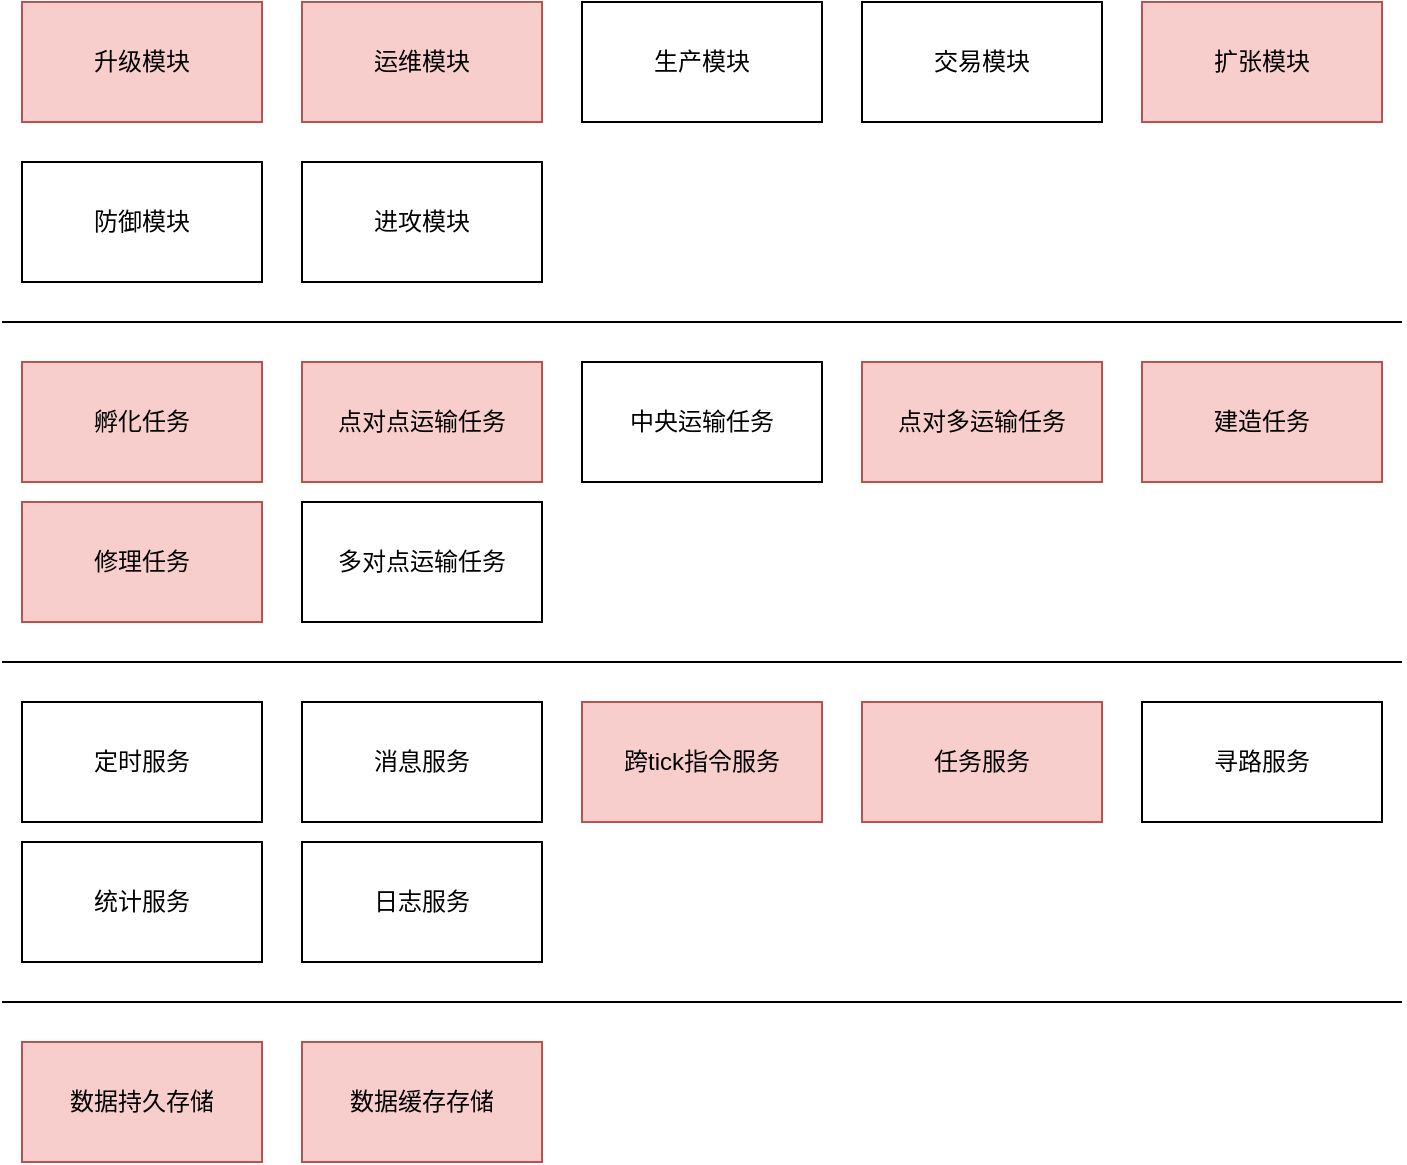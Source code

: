 <mxfile version="14.9.5" type="device" pages="4"><diagram id="MH-Q5plA5P4-Qs8AW_DK" name="分层设计与程序流"><mxGraphModel dx="1204" dy="525" grid="1" gridSize="10" guides="1" tooltips="1" connect="1" arrows="1" fold="1" page="1" pageScale="1" pageWidth="827" pageHeight="1169" math="0" shadow="0"><root><mxCell id="0"/><mxCell id="1" parent="0"/><mxCell id="sSMuCe203VundGCrOY8y-3" value="定时服务" style="rounded=0;whiteSpace=wrap;html=1;" parent="1" vertex="1"><mxGeometry x="200" y="440" width="120" height="60" as="geometry"/></mxCell><mxCell id="sSMuCe203VundGCrOY8y-4" value="跨tick指令服务" style="rounded=0;whiteSpace=wrap;html=1;fillColor=#f8cecc;strokeColor=#b85450;" parent="1" vertex="1"><mxGeometry x="480" y="440" width="120" height="60" as="geometry"/></mxCell><mxCell id="sSMuCe203VundGCrOY8y-5" value="任务服务" style="rounded=0;whiteSpace=wrap;html=1;fillColor=#f8cecc;strokeColor=#b85450;" parent="1" vertex="1"><mxGeometry x="620" y="440" width="120" height="60" as="geometry"/></mxCell><mxCell id="sSMuCe203VundGCrOY8y-6" value="统计服务" style="rounded=0;whiteSpace=wrap;html=1;" parent="1" vertex="1"><mxGeometry x="200" y="510" width="120" height="60" as="geometry"/></mxCell><mxCell id="sSMuCe203VundGCrOY8y-7" value="日志服务" style="rounded=0;whiteSpace=wrap;html=1;" parent="1" vertex="1"><mxGeometry x="340" y="510" width="120" height="60" as="geometry"/></mxCell><mxCell id="sSMuCe203VundGCrOY8y-8" value="消息服务" style="rounded=0;whiteSpace=wrap;html=1;" parent="1" vertex="1"><mxGeometry x="340" y="440" width="120" height="60" as="geometry"/></mxCell><mxCell id="sSMuCe203VundGCrOY8y-9" value="数据持久存储" style="rounded=0;whiteSpace=wrap;html=1;fillColor=#f8cecc;strokeColor=#b85450;" parent="1" vertex="1"><mxGeometry x="200" y="610" width="120" height="60" as="geometry"/></mxCell><mxCell id="sSMuCe203VundGCrOY8y-10" value="数据缓存存储" style="rounded=0;whiteSpace=wrap;html=1;fillColor=#f8cecc;strokeColor=#b85450;" parent="1" vertex="1"><mxGeometry x="340" y="610" width="120" height="60" as="geometry"/></mxCell><mxCell id="sSMuCe203VundGCrOY8y-11" value="点对多运输任务" style="rounded=0;whiteSpace=wrap;html=1;fillColor=#f8cecc;strokeColor=#b85450;" parent="1" vertex="1"><mxGeometry x="620" y="270" width="120" height="60" as="geometry"/></mxCell><mxCell id="sSMuCe203VundGCrOY8y-12" value="寻路服务" style="rounded=0;whiteSpace=wrap;html=1;" parent="1" vertex="1"><mxGeometry x="760" y="440" width="120" height="60" as="geometry"/></mxCell><mxCell id="sSMuCe203VundGCrOY8y-16" value="孵化任务" style="rounded=0;whiteSpace=wrap;html=1;fillColor=#f8cecc;strokeColor=#b85450;" parent="1" vertex="1"><mxGeometry x="200" y="270" width="120" height="60" as="geometry"/></mxCell><mxCell id="sSMuCe203VundGCrOY8y-17" value="中央运输任务" style="rounded=0;whiteSpace=wrap;html=1;" parent="1" vertex="1"><mxGeometry x="480" y="270" width="120" height="60" as="geometry"/></mxCell><mxCell id="sSMuCe203VundGCrOY8y-18" value="点对点运输任务" style="rounded=0;whiteSpace=wrap;html=1;fillColor=#f8cecc;strokeColor=#b85450;" parent="1" vertex="1"><mxGeometry x="340" y="270" width="120" height="60" as="geometry"/></mxCell><mxCell id="sSMuCe203VundGCrOY8y-20" value="升级模块" style="rounded=0;whiteSpace=wrap;html=1;fillColor=#f8cecc;strokeColor=#b85450;" parent="1" vertex="1"><mxGeometry x="200" y="90" width="120" height="60" as="geometry"/></mxCell><mxCell id="sSMuCe203VundGCrOY8y-21" value="建造任务" style="rounded=0;whiteSpace=wrap;html=1;fillColor=#f8cecc;strokeColor=#b85450;" parent="1" vertex="1"><mxGeometry x="760" y="270" width="120" height="60" as="geometry"/></mxCell><mxCell id="sSMuCe203VundGCrOY8y-22" value="修理任务" style="rounded=0;whiteSpace=wrap;html=1;fillColor=#f8cecc;strokeColor=#b85450;" parent="1" vertex="1"><mxGeometry x="200" y="340" width="120" height="60" as="geometry"/></mxCell><mxCell id="sSMuCe203VundGCrOY8y-23" value="多对点运输任务" style="rounded=0;whiteSpace=wrap;html=1;" parent="1" vertex="1"><mxGeometry x="340" y="340" width="120" height="60" as="geometry"/></mxCell><mxCell id="sSMuCe203VundGCrOY8y-26" value="生产模块" style="rounded=0;whiteSpace=wrap;html=1;" parent="1" vertex="1"><mxGeometry x="480" y="90" width="120" height="60" as="geometry"/></mxCell><mxCell id="sSMuCe203VundGCrOY8y-28" value="交易模块" style="rounded=0;whiteSpace=wrap;html=1;" parent="1" vertex="1"><mxGeometry x="620" y="90" width="120" height="60" as="geometry"/></mxCell><mxCell id="sSMuCe203VundGCrOY8y-29" value="扩张模块" style="rounded=0;whiteSpace=wrap;html=1;fillColor=#f8cecc;strokeColor=#b85450;" parent="1" vertex="1"><mxGeometry x="760" y="90" width="120" height="60" as="geometry"/></mxCell><mxCell id="sSMuCe203VundGCrOY8y-32" value="运维模块" style="rounded=0;whiteSpace=wrap;html=1;fillColor=#f8cecc;strokeColor=#b85450;" parent="1" vertex="1"><mxGeometry x="340" y="90" width="120" height="60" as="geometry"/></mxCell><mxCell id="sSMuCe203VundGCrOY8y-34" value="防御模块" style="rounded=0;whiteSpace=wrap;html=1;" parent="1" vertex="1"><mxGeometry x="200" y="170" width="120" height="60" as="geometry"/></mxCell><mxCell id="sSMuCe203VundGCrOY8y-35" value="进攻模块" style="rounded=0;whiteSpace=wrap;html=1;" parent="1" vertex="1"><mxGeometry x="340" y="170" width="120" height="60" as="geometry"/></mxCell><mxCell id="sSMuCe203VundGCrOY8y-36" value="" style="endArrow=none;html=1;" parent="1" edge="1"><mxGeometry width="50" height="50" relative="1" as="geometry"><mxPoint x="190" y="590" as="sourcePoint"/><mxPoint x="890" y="590" as="targetPoint"/></mxGeometry></mxCell><mxCell id="sSMuCe203VundGCrOY8y-37" value="" style="endArrow=none;html=1;" parent="1" edge="1"><mxGeometry width="50" height="50" relative="1" as="geometry"><mxPoint x="190.0" y="420" as="sourcePoint"/><mxPoint x="890" y="420" as="targetPoint"/></mxGeometry></mxCell><mxCell id="sSMuCe203VundGCrOY8y-38" value="" style="endArrow=none;html=1;" parent="1" edge="1"><mxGeometry width="50" height="50" relative="1" as="geometry"><mxPoint x="190.0" y="250" as="sourcePoint"/><mxPoint x="890" y="250" as="targetPoint"/></mxGeometry></mxCell></root></mxGraphModel></diagram><diagram id="bZofzkicg-cqEU2wM-yp" name="指令服务"><mxGraphModel dx="1790" dy="867" grid="1" gridSize="10" guides="1" tooltips="1" connect="1" arrows="1" fold="1" page="1" pageScale="1" pageWidth="827" pageHeight="1169" math="0" shadow="0"><root><mxCell id="pk6rObN_2bt7nUWs1waG-0"/><mxCell id="pk6rObN_2bt7nUWs1waG-1" parent="pk6rObN_2bt7nUWs1waG-0"/><mxCell id="6BDF2fIPzamiq4yHvUlz-0" value="&lt;h1&gt;指令&lt;/h1&gt;&lt;p&gt;指令，是操作游戏对象的最小单元。&lt;br&gt;指令隶属于某一任务，但是不存储任务信息。&lt;br&gt;指令可以序列化。&lt;br&gt;指令的执行结果为成功/执行中/失败。&lt;br&gt;指令通过A.B(...[])的方式执行。&lt;br&gt;方法通过字典+闭包的方法序列化。&lt;/p&gt;" style="text;html=1;strokeColor=none;fillColor=none;spacing=5;spacingTop=-20;whiteSpace=wrap;overflow=hidden;rounded=0;" parent="pk6rObN_2bt7nUWs1waG-1" vertex="1"><mxGeometry x="20" y="20" width="260" height="140" as="geometry"/></mxCell><mxCell id="9OD3if9w4xe7mN_TM8-T-0" value="Action" style="swimlane;fontStyle=0;childLayout=stackLayout;horizontal=1;startSize=26;horizontalStack=0;resizeParent=1;resizeParentMax=0;resizeLast=0;collapsible=1;marginBottom=0;" parent="pk6rObN_2bt7nUWs1waG-1" vertex="1"><mxGeometry x="290" y="20" width="140" height="130" as="geometry"/></mxCell><mxCell id="9OD3if9w4xe7mN_TM8-T-1" value="id" style="text;strokeColor=none;fillColor=none;align=left;verticalAlign=top;spacingLeft=4;spacingRight=4;overflow=hidden;rotatable=0;points=[[0,0.5],[1,0.5]];portConstraint=eastwest;" parent="9OD3if9w4xe7mN_TM8-T-0" vertex="1"><mxGeometry y="26" width="140" height="26" as="geometry"/></mxCell><mxCell id="9OD3if9w4xe7mN_TM8-T-2" value="operatorId" style="text;strokeColor=none;fillColor=none;align=left;verticalAlign=top;spacingLeft=4;spacingRight=4;overflow=hidden;rotatable=0;points=[[0,0.5],[1,0.5]];portConstraint=eastwest;" parent="9OD3if9w4xe7mN_TM8-T-0" vertex="1"><mxGeometry y="52" width="140" height="26" as="geometry"/></mxCell><mxCell id="9OD3if9w4xe7mN_TM8-T-3" value="method" style="text;strokeColor=none;fillColor=none;align=left;verticalAlign=top;spacingLeft=4;spacingRight=4;overflow=hidden;rotatable=0;points=[[0,0.5],[1,0.5]];portConstraint=eastwest;" parent="9OD3if9w4xe7mN_TM8-T-0" vertex="1"><mxGeometry y="78" width="140" height="26" as="geometry"/></mxCell><mxCell id="9OD3if9w4xe7mN_TM8-T-6" value="parameter" style="text;strokeColor=none;fillColor=none;align=left;verticalAlign=top;spacingLeft=4;spacingRight=4;overflow=hidden;rotatable=0;points=[[0,0.5],[1,0.5]];portConstraint=eastwest;" parent="9OD3if9w4xe7mN_TM8-T-0" vertex="1"><mxGeometry y="104" width="140" height="26" as="geometry"/></mxCell></root></mxGraphModel></diagram><diagram id="upiHLmW3_CNQu6VD86jg" name="任务执行"><mxGraphModel dx="1790" dy="867" grid="1" gridSize="10" guides="1" tooltips="1" connect="1" arrows="1" fold="1" page="1" pageScale="1" pageWidth="827" pageHeight="1169" math="0" shadow="0"><root><mxCell id="4nrfzQoFcRrVOmHZRwtS-0"/><mxCell id="4nrfzQoFcRrVOmHZRwtS-1" parent="4nrfzQoFcRrVOmHZRwtS-0"/><mxCell id="4nrfzQoFcRrVOmHZRwtS-2" value="&lt;h1&gt;定义&lt;/h1&gt;&lt;p&gt;任务是有限的指令的集合，指令全部执行完成，意味着任务的完成。&lt;br&gt;任务的状态：排队中/执行中/已完成/已终止。&lt;br&gt;任务的执行，需要执行者和资源。&lt;br&gt;任务完成或终止时，立刻释放执行者，下tick开始释放资源。&lt;br&gt;任务一旦发布，不得修改，只能终止。&lt;br&gt;&lt;br&gt;&lt;/p&gt;" style="text;html=1;strokeColor=none;fillColor=none;spacing=5;spacingTop=-20;whiteSpace=wrap;overflow=hidden;rounded=0;" parent="4nrfzQoFcRrVOmHZRwtS-1" vertex="1"><mxGeometry x="320" y="120" width="320" height="170" as="geometry"/></mxCell><mxCell id="AFtzZjIPQu5zaDBWpVP4-6" style="edgeStyle=orthogonalEdgeStyle;rounded=0;orthogonalLoop=1;jettySize=auto;html=1;entryX=0;entryY=0.5;entryDx=0;entryDy=0;" parent="4nrfzQoFcRrVOmHZRwtS-1" source="AFtzZjIPQu5zaDBWpVP4-0" target="AFtzZjIPQu5zaDBWpVP4-1" edge="1"><mxGeometry relative="1" as="geometry"/></mxCell><mxCell id="AFtzZjIPQu5zaDBWpVP4-0" value="开始" style="ellipse;whiteSpace=wrap;html=1;aspect=fixed;" parent="4nrfzQoFcRrVOmHZRwtS-1" vertex="1"><mxGeometry x="150" y="310" width="80" height="80" as="geometry"/></mxCell><mxCell id="AFtzZjIPQu5zaDBWpVP4-7" style="edgeStyle=orthogonalEdgeStyle;rounded=0;orthogonalLoop=1;jettySize=auto;html=1;entryX=0;entryY=0.5;entryDx=0;entryDy=0;" parent="4nrfzQoFcRrVOmHZRwtS-1" source="AFtzZjIPQu5zaDBWpVP4-1" target="AFtzZjIPQu5zaDBWpVP4-2" edge="1"><mxGeometry relative="1" as="geometry"/></mxCell><mxCell id="AFtzZjIPQu5zaDBWpVP4-1" value="指令1" style="whiteSpace=wrap;html=1;aspect=fixed;" parent="4nrfzQoFcRrVOmHZRwtS-1" vertex="1"><mxGeometry x="280" y="310" width="80" height="80" as="geometry"/></mxCell><mxCell id="AFtzZjIPQu5zaDBWpVP4-8" style="edgeStyle=orthogonalEdgeStyle;rounded=0;orthogonalLoop=1;jettySize=auto;html=1;" parent="4nrfzQoFcRrVOmHZRwtS-1" source="AFtzZjIPQu5zaDBWpVP4-2" target="AFtzZjIPQu5zaDBWpVP4-4" edge="1"><mxGeometry relative="1" as="geometry"/></mxCell><mxCell id="AFtzZjIPQu5zaDBWpVP4-2" value="指令2" style="whiteSpace=wrap;html=1;aspect=fixed;" parent="4nrfzQoFcRrVOmHZRwtS-1" vertex="1"><mxGeometry x="410" y="310" width="80" height="80" as="geometry"/></mxCell><mxCell id="AFtzZjIPQu5zaDBWpVP4-4" value="结束" style="ellipse;whiteSpace=wrap;html=1;aspect=fixed;" parent="4nrfzQoFcRrVOmHZRwtS-1" vertex="1"><mxGeometry x="540" y="310" width="80" height="80" as="geometry"/></mxCell><mxCell id="AFtzZjIPQu5zaDBWpVP4-17" style="edgeStyle=orthogonalEdgeStyle;rounded=0;orthogonalLoop=1;jettySize=auto;html=1;" parent="4nrfzQoFcRrVOmHZRwtS-1" source="AFtzZjIPQu5zaDBWpVP4-10" target="AFtzZjIPQu5zaDBWpVP4-16" edge="1"><mxGeometry relative="1" as="geometry"/></mxCell><mxCell id="AFtzZjIPQu5zaDBWpVP4-10" value="开始" style="ellipse;whiteSpace=wrap;html=1;aspect=fixed;" parent="4nrfzQoFcRrVOmHZRwtS-1" vertex="1"><mxGeometry x="10" y="505" width="80" height="80" as="geometry"/></mxCell><mxCell id="AFtzZjIPQu5zaDBWpVP4-15" value="结束" style="ellipse;whiteSpace=wrap;html=1;aspect=fixed;" parent="4nrfzQoFcRrVOmHZRwtS-1" vertex="1"><mxGeometry x="660" y="505" width="80" height="80" as="geometry"/></mxCell><mxCell id="AFtzZjIPQu5zaDBWpVP4-23" style="edgeStyle=orthogonalEdgeStyle;rounded=0;orthogonalLoop=1;jettySize=auto;html=1;exitX=1;exitY=0;exitDx=0;exitDy=0;entryX=0;entryY=0.5;entryDx=0;entryDy=0;" parent="4nrfzQoFcRrVOmHZRwtS-1" source="AFtzZjIPQu5zaDBWpVP4-16" target="AFtzZjIPQu5zaDBWpVP4-21" edge="1"><mxGeometry relative="1" as="geometry"/></mxCell><mxCell id="AFtzZjIPQu5zaDBWpVP4-28" style="edgeStyle=orthogonalEdgeStyle;rounded=0;orthogonalLoop=1;jettySize=auto;html=1;exitX=1;exitY=1;exitDx=0;exitDy=0;entryX=0;entryY=0.5;entryDx=0;entryDy=0;" parent="4nrfzQoFcRrVOmHZRwtS-1" source="AFtzZjIPQu5zaDBWpVP4-16" target="AFtzZjIPQu5zaDBWpVP4-26" edge="1"><mxGeometry relative="1" as="geometry"/></mxCell><mxCell id="AFtzZjIPQu5zaDBWpVP4-16" value="分流" style="rhombus;whiteSpace=wrap;html=1;" parent="4nrfzQoFcRrVOmHZRwtS-1" vertex="1"><mxGeometry x="130" y="505" width="80" height="80" as="geometry"/></mxCell><mxCell id="AFtzZjIPQu5zaDBWpVP4-19" style="edgeStyle=orthogonalEdgeStyle;rounded=0;orthogonalLoop=1;jettySize=auto;html=1;entryX=0;entryY=0.5;entryDx=0;entryDy=0;" parent="4nrfzQoFcRrVOmHZRwtS-1" source="AFtzZjIPQu5zaDBWpVP4-18" target="AFtzZjIPQu5zaDBWpVP4-15" edge="1"><mxGeometry relative="1" as="geometry"/></mxCell><mxCell id="AFtzZjIPQu5zaDBWpVP4-18" value="合流&lt;br&gt;All/Any" style="rhombus;whiteSpace=wrap;html=1;" parent="4nrfzQoFcRrVOmHZRwtS-1" vertex="1"><mxGeometry x="540" y="505" width="80" height="80" as="geometry"/></mxCell><mxCell id="AFtzZjIPQu5zaDBWpVP4-20" style="edgeStyle=orthogonalEdgeStyle;rounded=0;orthogonalLoop=1;jettySize=auto;html=1;entryX=0;entryY=0.5;entryDx=0;entryDy=0;" parent="4nrfzQoFcRrVOmHZRwtS-1" source="AFtzZjIPQu5zaDBWpVP4-21" target="AFtzZjIPQu5zaDBWpVP4-22" edge="1"><mxGeometry relative="1" as="geometry"/></mxCell><mxCell id="AFtzZjIPQu5zaDBWpVP4-21" value="指令1" style="whiteSpace=wrap;html=1;aspect=fixed;" parent="4nrfzQoFcRrVOmHZRwtS-1" vertex="1"><mxGeometry x="270" y="440" width="80" height="80" as="geometry"/></mxCell><mxCell id="AFtzZjIPQu5zaDBWpVP4-24" style="edgeStyle=orthogonalEdgeStyle;rounded=0;orthogonalLoop=1;jettySize=auto;html=1;entryX=0;entryY=0;entryDx=0;entryDy=0;" parent="4nrfzQoFcRrVOmHZRwtS-1" source="AFtzZjIPQu5zaDBWpVP4-22" target="AFtzZjIPQu5zaDBWpVP4-18" edge="1"><mxGeometry relative="1" as="geometry"/></mxCell><mxCell id="AFtzZjIPQu5zaDBWpVP4-22" value="指令2" style="whiteSpace=wrap;html=1;aspect=fixed;" parent="4nrfzQoFcRrVOmHZRwtS-1" vertex="1"><mxGeometry x="400" y="440" width="80" height="80" as="geometry"/></mxCell><mxCell id="AFtzZjIPQu5zaDBWpVP4-25" style="edgeStyle=orthogonalEdgeStyle;rounded=0;orthogonalLoop=1;jettySize=auto;html=1;entryX=0;entryY=0.5;entryDx=0;entryDy=0;" parent="4nrfzQoFcRrVOmHZRwtS-1" source="AFtzZjIPQu5zaDBWpVP4-26" target="AFtzZjIPQu5zaDBWpVP4-27" edge="1"><mxGeometry relative="1" as="geometry"/></mxCell><mxCell id="AFtzZjIPQu5zaDBWpVP4-26" value="指令3" style="whiteSpace=wrap;html=1;aspect=fixed;" parent="4nrfzQoFcRrVOmHZRwtS-1" vertex="1"><mxGeometry x="270" y="560" width="80" height="80" as="geometry"/></mxCell><mxCell id="AFtzZjIPQu5zaDBWpVP4-29" style="edgeStyle=orthogonalEdgeStyle;rounded=0;orthogonalLoop=1;jettySize=auto;html=1;entryX=0;entryY=1;entryDx=0;entryDy=0;" parent="4nrfzQoFcRrVOmHZRwtS-1" source="AFtzZjIPQu5zaDBWpVP4-27" target="AFtzZjIPQu5zaDBWpVP4-18" edge="1"><mxGeometry relative="1" as="geometry"/></mxCell><mxCell id="AFtzZjIPQu5zaDBWpVP4-27" value="指令4" style="whiteSpace=wrap;html=1;aspect=fixed;" parent="4nrfzQoFcRrVOmHZRwtS-1" vertex="1"><mxGeometry x="400" y="560" width="80" height="80" as="geometry"/></mxCell></root></mxGraphModel></diagram><diagram id="wL5a0QMTbq89Bt7QwASa" name="锁"><mxGraphModel dx="1204" dy="525" grid="1" gridSize="10" guides="1" tooltips="1" connect="1" arrows="1" fold="1" page="1" pageScale="1" pageWidth="827" pageHeight="1169" math="0" shadow="0"><root><mxCell id="KZXQJHCSbSxtM8j6vx8g-0"/><mxCell id="KZXQJHCSbSxtM8j6vx8g-1" parent="KZXQJHCSbSxtM8j6vx8g-0"/><mxCell id="KZXQJHCSbSxtM8j6vx8g-6" value="资源锁" style="rounded=0;whiteSpace=wrap;html=1;" vertex="1" parent="KZXQJHCSbSxtM8j6vx8g-1"><mxGeometry x="100" y="110" width="120" height="60" as="geometry"/></mxCell><mxCell id="KZXQJHCSbSxtM8j6vx8g-7" value="爬锁" style="rounded=0;whiteSpace=wrap;html=1;" vertex="1" parent="KZXQJHCSbSxtM8j6vx8g-1"><mxGeometry x="250" y="230" width="120" height="60" as="geometry"/></mxCell><mxCell id="KZXQJHCSbSxtM8j6vx8g-8" value="建筑锁（冷却）" style="rounded=0;whiteSpace=wrap;html=1;" vertex="1" parent="KZXQJHCSbSxtM8j6vx8g-1"><mxGeometry x="410" y="120" width="120" height="60" as="geometry"/></mxCell></root></mxGraphModel></diagram></mxfile>
